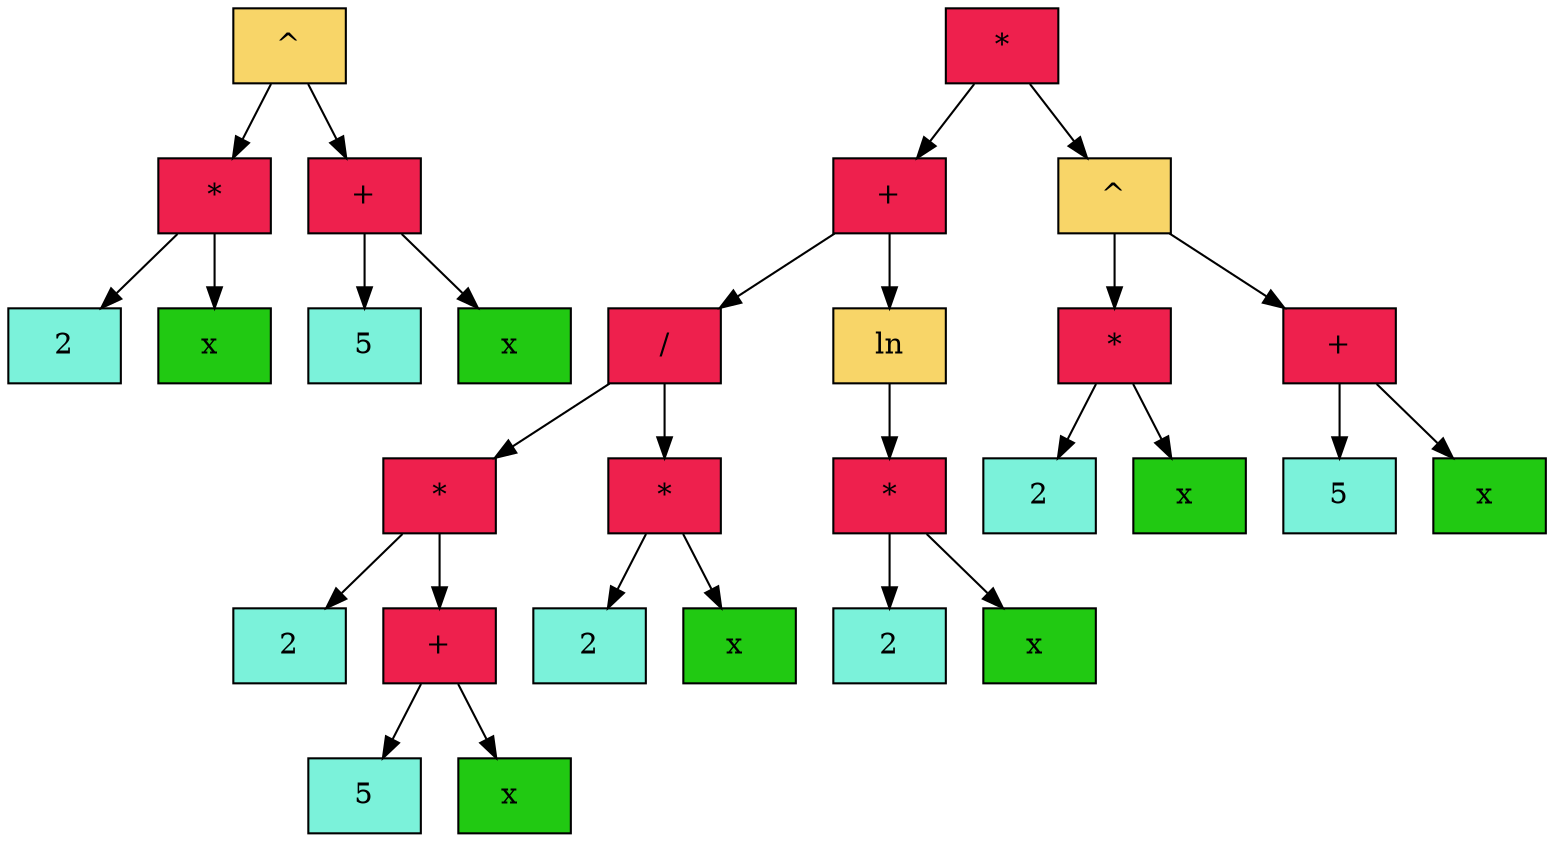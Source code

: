 digraph DotGraph
{
    Node80 [shape="box", color="black", fontcolor="black", fillcolor="#F8D568", style="filled", weight="1", label=" ^ "];
    Node208 [shape="box", color="black", fontcolor="black", fillcolor="#EE204D", style="filled", weight="1", label=" * "];
    Node336 [shape="box", color="black", fontcolor="black", fillcolor="#7BF2DA", style="filled", weight="1", label="2"];
    Node208 -> Node336 [color="black", style="solid", weight="1", label=""];
    Node464 [shape="box", color="black", fontcolor="black", fillcolor="#21C912", style="filled", weight="1", label="x "];
    Node208 -> Node464 [color="black", style="solid", weight="1", label=""];
    Node80 -> Node208 [color="black", style="solid", weight="1", label=""];
    Node592 [shape="box", color="black", fontcolor="black", fillcolor="#EE204D", style="filled", weight="1", label=" + "];
    Node720 [shape="box", color="black", fontcolor="black", fillcolor="#7BF2DA", style="filled", weight="1", label="5"];
    Node592 -> Node720 [color="black", style="solid", weight="1", label=""];
    Node848 [shape="box", color="black", fontcolor="black", fillcolor="#21C912", style="filled", weight="1", label="x "];
    Node592 -> Node848 [color="black", style="solid", weight="1", label=""];
    Node80 -> Node592 [color="black", style="solid", weight="1", label=""];
    Node3088 [shape="box", color="black", fontcolor="black", fillcolor="#EE204D", style="filled", weight="1", label=" * "];
    Node3024 [shape="box", color="black", fontcolor="black", fillcolor="#EE204D", style="filled", weight="1", label=" + "];
    Node2960 [shape="box", color="black", fontcolor="black", fillcolor="#EE204D", style="filled", weight="1", label=" / "];
    Node2896 [shape="box", color="black", fontcolor="black", fillcolor="#EE204D", style="filled", weight="1", label=" * "];
    Node4112 [shape="box", color="black", fontcolor="black", fillcolor="#7BF2DA", style="filled", weight="1", label="2"];
    Node2896 -> Node4112 [color="black", style="solid", weight="1", label=""];
    Node2384 [shape="box", color="black", fontcolor="black", fillcolor="#EE204D", style="filled", weight="1", label=" + "];
    Node2320 [shape="box", color="black", fontcolor="black", fillcolor="#7BF2DA", style="filled", weight="1", label="5"];
    Node2384 -> Node2320 [color="black", style="solid", weight="1", label=""];
    Node2256 [shape="box", color="black", fontcolor="black", fillcolor="#21C912", style="filled", weight="1", label="x "];
    Node2384 -> Node2256 [color="black", style="solid", weight="1", label=""];
    Node2896 -> Node2384 [color="black", style="solid", weight="1", label=""];
    Node2960 -> Node2896 [color="black", style="solid", weight="1", label=""];
    Node2192 [shape="box", color="black", fontcolor="black", fillcolor="#EE204D", style="filled", weight="1", label=" * "];
    Node2128 [shape="box", color="black", fontcolor="black", fillcolor="#7BF2DA", style="filled", weight="1", label="2"];
    Node2192 -> Node2128 [color="black", style="solid", weight="1", label=""];
    Node2064 [shape="box", color="black", fontcolor="black", fillcolor="#21C912", style="filled", weight="1", label="x "];
    Node2192 -> Node2064 [color="black", style="solid", weight="1", label=""];
    Node2960 -> Node2192 [color="black", style="solid", weight="1", label=""];
    Node3024 -> Node2960 [color="black", style="solid", weight="1", label=""];
    Node3920 [shape="box", color="black", fontcolor="black", fillcolor="#F8D568", style="filled", weight="1", label=" ln "];
    Node3856 [shape="box", color="black", fontcolor="black", fillcolor="#EE204D", style="filled", weight="1", label=" * "];
    Node3792 [shape="box", color="black", fontcolor="black", fillcolor="#7BF2DA", style="filled", weight="1", label="2"];
    Node3856 -> Node3792 [color="black", style="solid", weight="1", label=""];
    Node3728 [shape="box", color="black", fontcolor="black", fillcolor="#21C912", style="filled", weight="1", label="x "];
    Node3856 -> Node3728 [color="black", style="solid", weight="1", label=""];
    Node3920 -> Node3856 [color="black", style="solid", weight="1", label=""];
    Node3024 -> Node3920 [color="black", style="solid", weight="1", label=""];
    Node3088 -> Node3024 [color="black", style="solid", weight="1", label=""];
    Node1488 [shape="box", color="black", fontcolor="black", fillcolor="#F8D568", style="filled", weight="1", label=" ^ "];
    Node1424 [shape="box", color="black", fontcolor="black", fillcolor="#EE204D", style="filled", weight="1", label=" * "];
    Node1360 [shape="box", color="black", fontcolor="black", fillcolor="#7BF2DA", style="filled", weight="1", label="2"];
    Node1424 -> Node1360 [color="black", style="solid", weight="1", label=""];
    Node1296 [shape="box", color="black", fontcolor="black", fillcolor="#21C912", style="filled", weight="1", label="x "];
    Node1424 -> Node1296 [color="black", style="solid", weight="1", label=""];
    Node1488 -> Node1424 [color="black", style="solid", weight="1", label=""];
    Node1232 [shape="box", color="black", fontcolor="black", fillcolor="#EE204D", style="filled", weight="1", label=" + "];
    Node1168 [shape="box", color="black", fontcolor="black", fillcolor="#7BF2DA", style="filled", weight="1", label="5"];
    Node1232 -> Node1168 [color="black", style="solid", weight="1", label=""];
    Node1104 [shape="box", color="black", fontcolor="black", fillcolor="#21C912", style="filled", weight="1", label="x "];
    Node1232 -> Node1104 [color="black", style="solid", weight="1", label=""];
    Node1488 -> Node1232 [color="black", style="solid", weight="1", label=""];
    Node3088 -> Node1488 [color="black", style="solid", weight="1", label=""];
}
